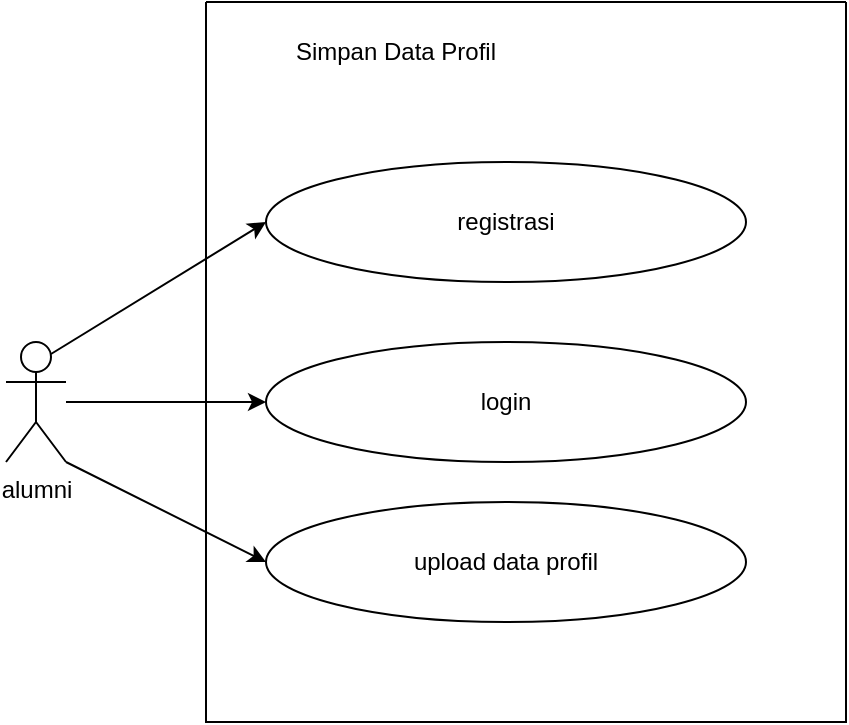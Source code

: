 <mxfile version="20.0.4" type="github">
  <diagram id="IU8xrknCbxoS3MElJnr0" name="Page-1">
    <mxGraphModel dx="720" dy="420" grid="1" gridSize="10" guides="1" tooltips="1" connect="1" arrows="1" fold="1" page="1" pageScale="1" pageWidth="850" pageHeight="1100" math="0" shadow="0">
      <root>
        <mxCell id="0" />
        <mxCell id="1" parent="0" />
        <mxCell id="g_g9T-lzfb4vLyNzol36-1" value="alumni" style="shape=umlActor;verticalLabelPosition=bottom;verticalAlign=top;html=1;outlineConnect=0;" vertex="1" parent="1">
          <mxGeometry x="220" y="250" width="30" height="60" as="geometry" />
        </mxCell>
        <mxCell id="g_g9T-lzfb4vLyNzol36-2" value="registrasi" style="ellipse;whiteSpace=wrap;html=1;" vertex="1" parent="1">
          <mxGeometry x="350" y="160" width="240" height="60" as="geometry" />
        </mxCell>
        <mxCell id="g_g9T-lzfb4vLyNzol36-3" value="login" style="ellipse;whiteSpace=wrap;html=1;" vertex="1" parent="1">
          <mxGeometry x="350" y="250" width="240" height="60" as="geometry" />
        </mxCell>
        <mxCell id="g_g9T-lzfb4vLyNzol36-4" value="upload data profil" style="ellipse;whiteSpace=wrap;html=1;" vertex="1" parent="1">
          <mxGeometry x="350" y="330" width="240" height="60" as="geometry" />
        </mxCell>
        <mxCell id="g_g9T-lzfb4vLyNzol36-5" value="" style="swimlane;startSize=0;" vertex="1" parent="1">
          <mxGeometry x="320" y="80" width="320" height="360" as="geometry" />
        </mxCell>
        <mxCell id="g_g9T-lzfb4vLyNzol36-11" value="Simpan Data Profil" style="text;html=1;strokeColor=none;fillColor=none;align=center;verticalAlign=middle;whiteSpace=wrap;rounded=0;" vertex="1" parent="g_g9T-lzfb4vLyNzol36-5">
          <mxGeometry x="30" y="10" width="130" height="30" as="geometry" />
        </mxCell>
        <mxCell id="g_g9T-lzfb4vLyNzol36-8" value="" style="endArrow=classic;html=1;rounded=0;exitX=0.75;exitY=0.1;exitDx=0;exitDy=0;exitPerimeter=0;entryX=0;entryY=0.5;entryDx=0;entryDy=0;" edge="1" parent="1" source="g_g9T-lzfb4vLyNzol36-1" target="g_g9T-lzfb4vLyNzol36-2">
          <mxGeometry width="50" height="50" relative="1" as="geometry">
            <mxPoint x="390" y="270" as="sourcePoint" />
            <mxPoint x="440" y="220" as="targetPoint" />
          </mxGeometry>
        </mxCell>
        <mxCell id="g_g9T-lzfb4vLyNzol36-9" value="" style="endArrow=classic;html=1;rounded=0;entryX=0;entryY=0.5;entryDx=0;entryDy=0;" edge="1" parent="1" source="g_g9T-lzfb4vLyNzol36-1" target="g_g9T-lzfb4vLyNzol36-3">
          <mxGeometry width="50" height="50" relative="1" as="geometry">
            <mxPoint x="390" y="270" as="sourcePoint" />
            <mxPoint x="440" y="220" as="targetPoint" />
          </mxGeometry>
        </mxCell>
        <mxCell id="g_g9T-lzfb4vLyNzol36-10" value="" style="endArrow=classic;html=1;rounded=0;exitX=1;exitY=1;exitDx=0;exitDy=0;exitPerimeter=0;entryX=0;entryY=0.5;entryDx=0;entryDy=0;" edge="1" parent="1" source="g_g9T-lzfb4vLyNzol36-1" target="g_g9T-lzfb4vLyNzol36-4">
          <mxGeometry width="50" height="50" relative="1" as="geometry">
            <mxPoint x="390" y="270" as="sourcePoint" />
            <mxPoint x="440" y="220" as="targetPoint" />
          </mxGeometry>
        </mxCell>
      </root>
    </mxGraphModel>
  </diagram>
</mxfile>
